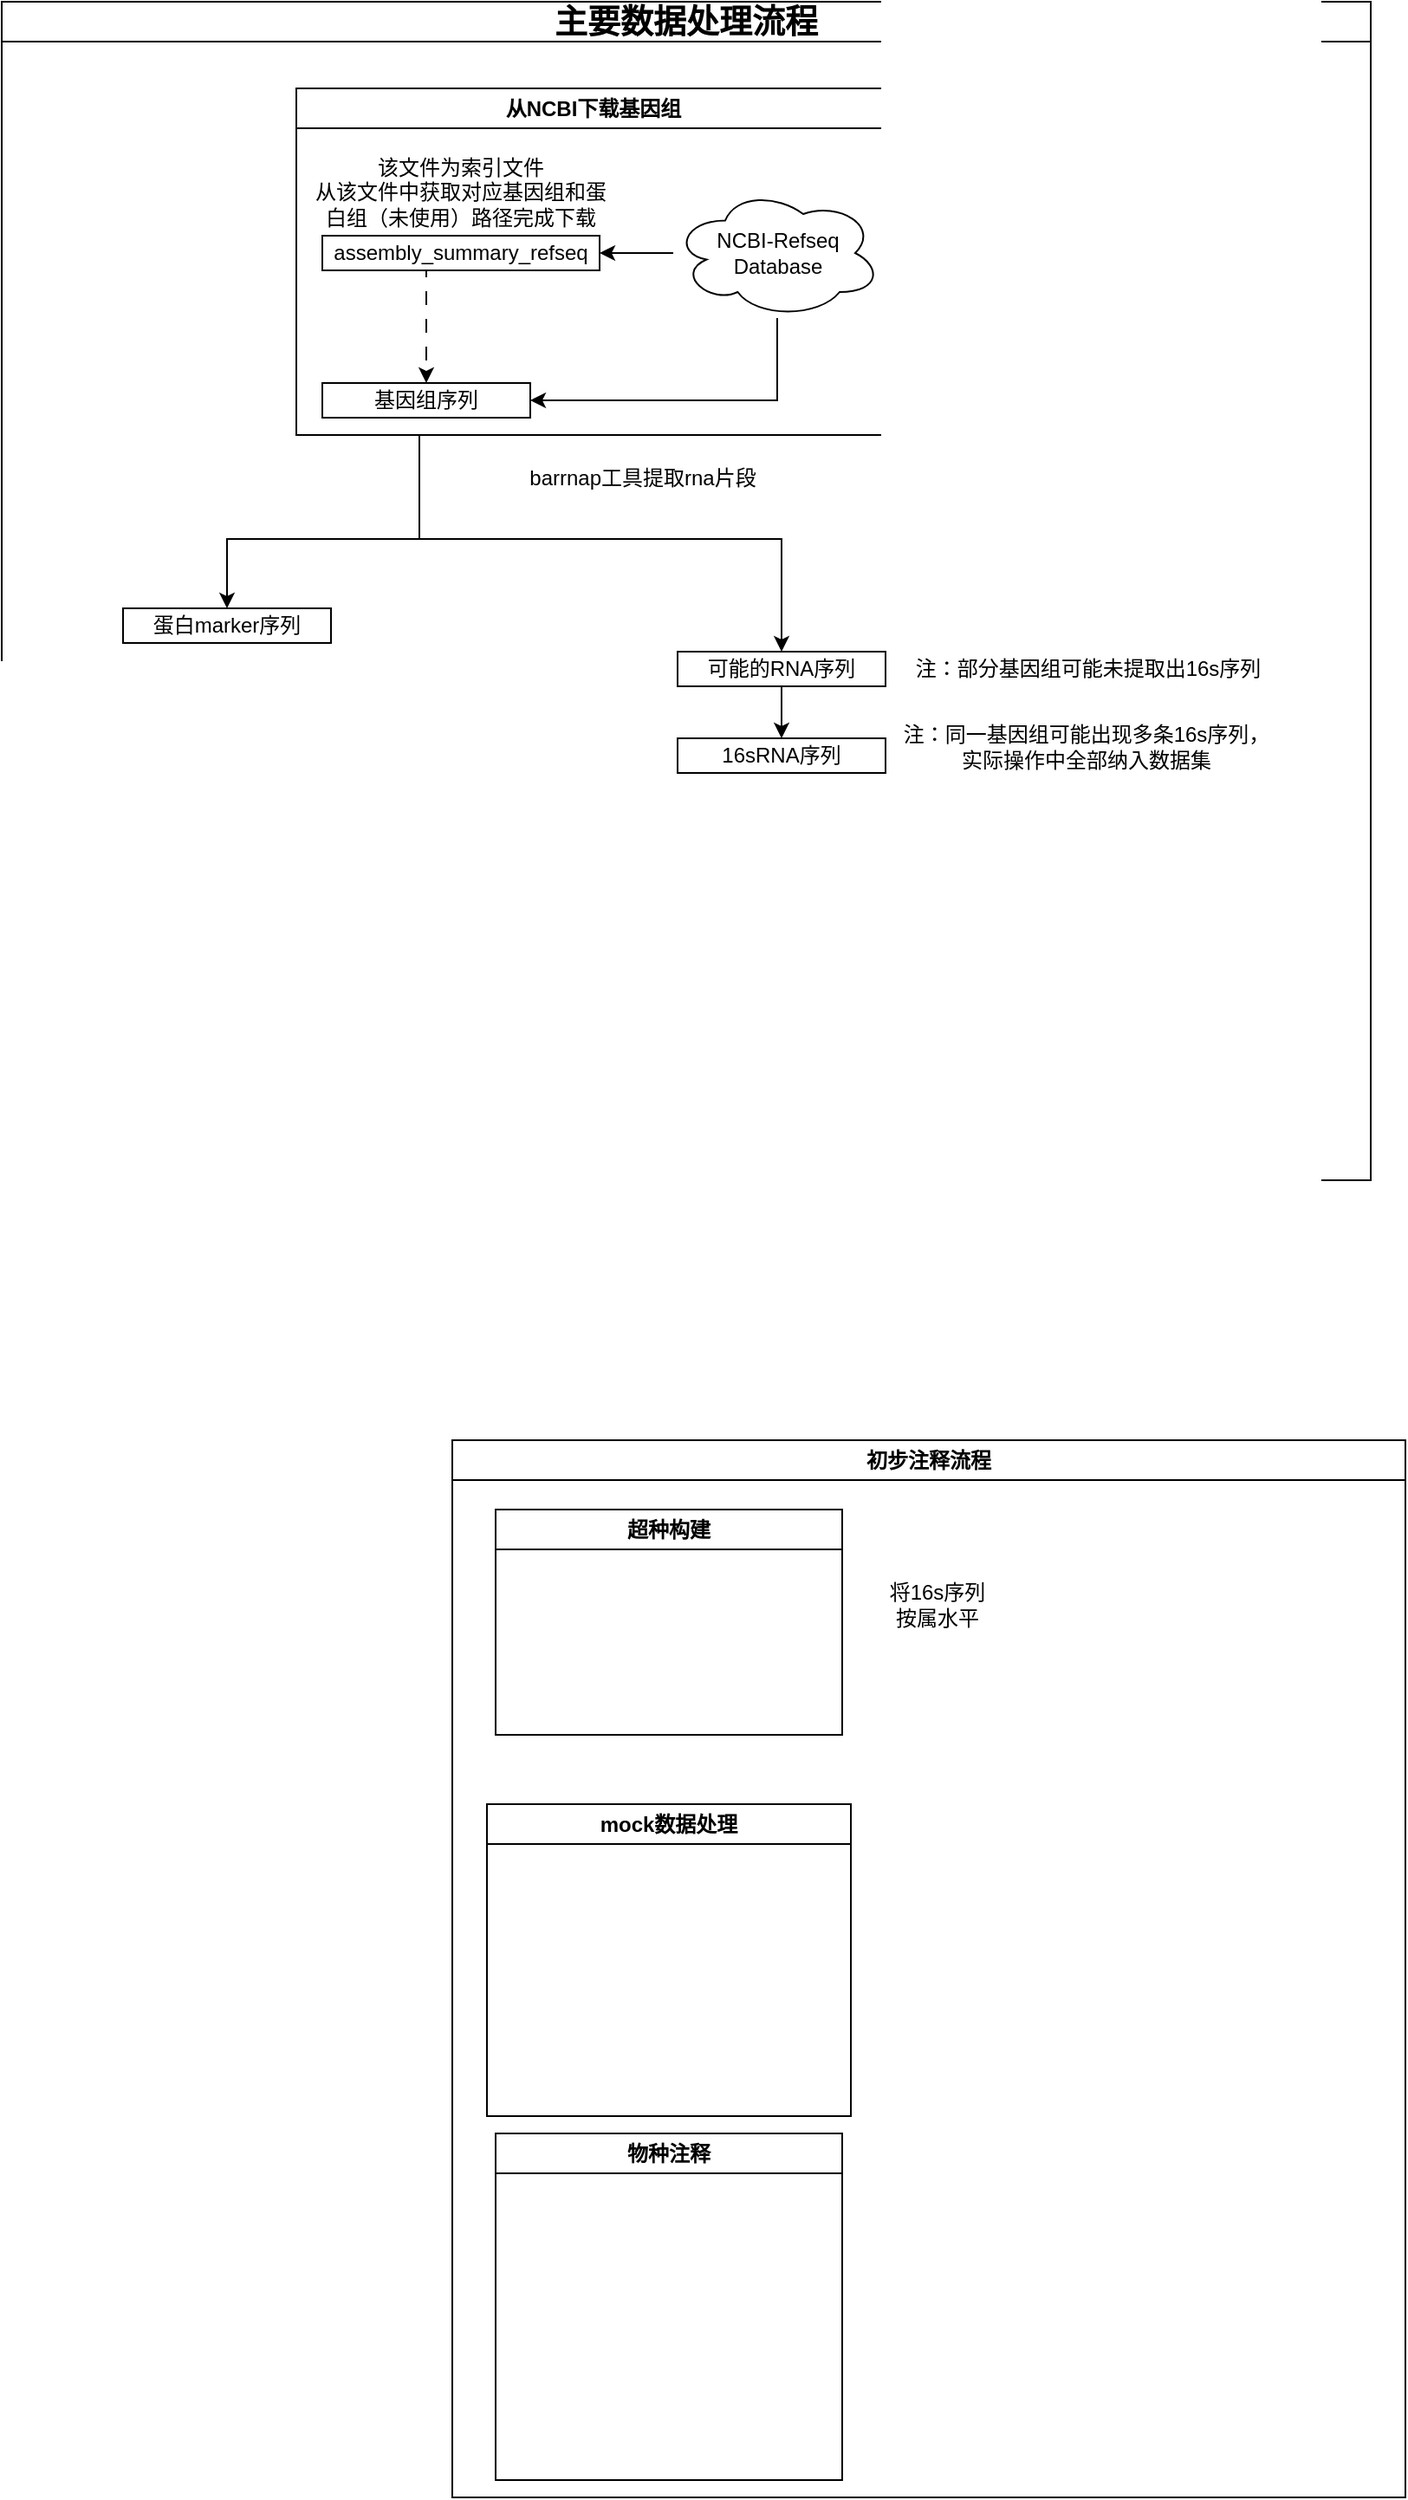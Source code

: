 <mxfile version="21.0.2" type="github">
  <diagram name="第 1 页" id="VTZKAf1ltyL4esYXZAsg">
    <mxGraphModel dx="913" dy="1667" grid="1" gridSize="10" guides="1" tooltips="1" connect="1" arrows="1" fold="1" page="1" pageScale="1" pageWidth="827" pageHeight="1169" math="0" shadow="0">
      <root>
        <mxCell id="0" />
        <mxCell id="1" parent="0" />
        <mxCell id="wX_MCLOSpyru5hPgQ0eP-4" value="" style="edgeStyle=orthogonalEdgeStyle;rounded=0;orthogonalLoop=1;jettySize=auto;html=1;" edge="1" parent="1" target="wX_MCLOSpyru5hPgQ0eP-3">
          <mxGeometry relative="1" as="geometry">
            <mxPoint x="260" y="105" as="sourcePoint" />
          </mxGeometry>
        </mxCell>
        <mxCell id="wX_MCLOSpyru5hPgQ0eP-11" style="edgeStyle=orthogonalEdgeStyle;rounded=0;orthogonalLoop=1;jettySize=auto;html=1;entryX=0.5;entryY=0;entryDx=0;entryDy=0;" edge="1" parent="1" target="wX_MCLOSpyru5hPgQ0eP-10">
          <mxGeometry relative="1" as="geometry">
            <mxPoint x="320" y="140" as="sourcePoint" />
          </mxGeometry>
        </mxCell>
        <mxCell id="wX_MCLOSpyru5hPgQ0eP-22" style="edgeStyle=orthogonalEdgeStyle;rounded=0;orthogonalLoop=1;jettySize=auto;html=1;exitX=0.5;exitY=1;exitDx=0;exitDy=0;entryX=0;entryY=0.5;entryDx=0;entryDy=0;dashed=1;" edge="1" parent="1" target="wX_MCLOSpyru5hPgQ0eP-10">
          <mxGeometry relative="1" as="geometry">
            <mxPoint x="127.5" y="115" as="sourcePoint" />
          </mxGeometry>
        </mxCell>
        <mxCell id="wX_MCLOSpyru5hPgQ0eP-62" value="初步注释流程" style="swimlane;whiteSpace=wrap;html=1;" vertex="1" parent="1">
          <mxGeometry x="270" y="360" width="550" height="610" as="geometry" />
        </mxCell>
        <mxCell id="wX_MCLOSpyru5hPgQ0eP-63" value="超种构建" style="swimlane;whiteSpace=wrap;html=1;" vertex="1" parent="wX_MCLOSpyru5hPgQ0eP-62">
          <mxGeometry x="25" y="40" width="200" height="130" as="geometry" />
        </mxCell>
        <mxCell id="wX_MCLOSpyru5hPgQ0eP-69" value="mock数据处理" style="swimlane;whiteSpace=wrap;html=1;" vertex="1" parent="wX_MCLOSpyru5hPgQ0eP-62">
          <mxGeometry x="20" y="210" width="210" height="180" as="geometry" />
        </mxCell>
        <mxCell id="wX_MCLOSpyru5hPgQ0eP-70" value="物种注释" style="swimlane;whiteSpace=wrap;html=1;" vertex="1" parent="wX_MCLOSpyru5hPgQ0eP-62">
          <mxGeometry x="25" y="400" width="200" height="200" as="geometry" />
        </mxCell>
        <mxCell id="wX_MCLOSpyru5hPgQ0eP-43" value="将16s序列按属水平" style="text;html=1;strokeColor=none;fillColor=none;align=center;verticalAlign=middle;whiteSpace=wrap;rounded=0;" vertex="1" parent="wX_MCLOSpyru5hPgQ0eP-62">
          <mxGeometry x="250" y="80" width="60" height="30" as="geometry" />
        </mxCell>
        <mxCell id="wX_MCLOSpyru5hPgQ0eP-75" value="&lt;b style=&quot;border-color: var(--border-color);&quot;&gt;&lt;font style=&quot;border-color: var(--border-color); font-size: 19px;&quot;&gt;主要数据处理流程&lt;/font&gt;&lt;/b&gt;" style="swimlane;whiteSpace=wrap;html=1;" vertex="1" parent="1">
          <mxGeometry x="10" y="-470" width="790" height="680" as="geometry">
            <mxRectangle x="-10" y="-350" width="190" height="40" as="alternateBounds" />
          </mxGeometry>
        </mxCell>
        <mxCell id="wX_MCLOSpyru5hPgQ0eP-77" style="edgeStyle=orthogonalEdgeStyle;rounded=0;orthogonalLoop=1;jettySize=auto;html=1;exitX=0.5;exitY=1;exitDx=0;exitDy=0;entryX=0.5;entryY=0;entryDx=0;entryDy=0;" edge="1" parent="wX_MCLOSpyru5hPgQ0eP-75" source="wX_MCLOSpyru5hPgQ0eP-44" target="wX_MCLOSpyru5hPgQ0eP-17">
          <mxGeometry relative="1" as="geometry">
            <Array as="points">
              <mxPoint x="241" y="310" />
              <mxPoint x="130" y="310" />
            </Array>
          </mxGeometry>
        </mxCell>
        <mxCell id="wX_MCLOSpyru5hPgQ0eP-78" style="edgeStyle=orthogonalEdgeStyle;rounded=0;orthogonalLoop=1;jettySize=auto;html=1;exitX=0.5;exitY=1;exitDx=0;exitDy=0;" edge="1" parent="wX_MCLOSpyru5hPgQ0eP-75" source="wX_MCLOSpyru5hPgQ0eP-44" target="wX_MCLOSpyru5hPgQ0eP-24">
          <mxGeometry relative="1" as="geometry">
            <Array as="points">
              <mxPoint x="241" y="310" />
              <mxPoint x="450" y="310" />
            </Array>
          </mxGeometry>
        </mxCell>
        <mxCell id="wX_MCLOSpyru5hPgQ0eP-44" value="从NCBI下载基因组" style="swimlane;whiteSpace=wrap;html=1;" vertex="1" parent="wX_MCLOSpyru5hPgQ0eP-75">
          <mxGeometry x="170" y="50" width="342.5" height="200" as="geometry">
            <mxRectangle x="170" y="50" width="140" height="30" as="alternateBounds" />
          </mxGeometry>
        </mxCell>
        <mxCell id="wX_MCLOSpyru5hPgQ0eP-55" style="edgeStyle=orthogonalEdgeStyle;rounded=0;orthogonalLoop=1;jettySize=auto;html=1;" edge="1" parent="wX_MCLOSpyru5hPgQ0eP-44" source="wX_MCLOSpyru5hPgQ0eP-51" target="wX_MCLOSpyru5hPgQ0eP-52">
          <mxGeometry relative="1" as="geometry" />
        </mxCell>
        <mxCell id="wX_MCLOSpyru5hPgQ0eP-73" style="edgeStyle=orthogonalEdgeStyle;rounded=0;orthogonalLoop=1;jettySize=auto;html=1;entryX=1;entryY=0.5;entryDx=0;entryDy=0;" edge="1" parent="wX_MCLOSpyru5hPgQ0eP-44" source="wX_MCLOSpyru5hPgQ0eP-51" target="wX_MCLOSpyru5hPgQ0eP-53">
          <mxGeometry relative="1" as="geometry">
            <Array as="points">
              <mxPoint x="278" y="180" />
            </Array>
          </mxGeometry>
        </mxCell>
        <mxCell id="wX_MCLOSpyru5hPgQ0eP-51" value="NCBI-Refseq&lt;br&gt;Database" style="ellipse;shape=cloud;whiteSpace=wrap;html=1;" vertex="1" parent="wX_MCLOSpyru5hPgQ0eP-44">
          <mxGeometry x="217.5" y="57.5" width="120" height="75" as="geometry" />
        </mxCell>
        <mxCell id="wX_MCLOSpyru5hPgQ0eP-71" style="edgeStyle=orthogonalEdgeStyle;rounded=0;orthogonalLoop=1;jettySize=auto;html=1;exitX=0.5;exitY=1;exitDx=0;exitDy=0;entryX=0.5;entryY=0;entryDx=0;entryDy=0;dashed=1;dashPattern=8 8;" edge="1" parent="wX_MCLOSpyru5hPgQ0eP-44" source="wX_MCLOSpyru5hPgQ0eP-52" target="wX_MCLOSpyru5hPgQ0eP-53">
          <mxGeometry relative="1" as="geometry">
            <Array as="points">
              <mxPoint x="75" y="105" />
            </Array>
          </mxGeometry>
        </mxCell>
        <mxCell id="wX_MCLOSpyru5hPgQ0eP-52" value="assembly_summary_refseq" style="rounded=0;whiteSpace=wrap;html=1;" vertex="1" parent="wX_MCLOSpyru5hPgQ0eP-44">
          <mxGeometry x="15" y="85" width="160" height="20" as="geometry" />
        </mxCell>
        <mxCell id="wX_MCLOSpyru5hPgQ0eP-53" value="基因组序列" style="rounded=0;whiteSpace=wrap;html=1;" vertex="1" parent="wX_MCLOSpyru5hPgQ0eP-44">
          <mxGeometry x="15" y="170" width="120" height="20" as="geometry" />
        </mxCell>
        <mxCell id="wX_MCLOSpyru5hPgQ0eP-8" value="该文件为索引文件&lt;br&gt;从该文件中获取对应基因组和蛋白组（未使用）路径完成下载" style="text;html=1;strokeColor=none;fillColor=none;align=center;verticalAlign=middle;whiteSpace=wrap;rounded=0;" vertex="1" parent="wX_MCLOSpyru5hPgQ0eP-44">
          <mxGeometry x="5" y="35" width="180" height="50" as="geometry" />
        </mxCell>
        <mxCell id="wX_MCLOSpyru5hPgQ0eP-17" value="蛋白marker序列" style="rounded=0;whiteSpace=wrap;html=1;" vertex="1" parent="wX_MCLOSpyru5hPgQ0eP-75">
          <mxGeometry x="70" y="350" width="120" height="20" as="geometry" />
        </mxCell>
        <mxCell id="wX_MCLOSpyru5hPgQ0eP-24" value="可能的RNA序列" style="rounded=0;whiteSpace=wrap;html=1;" vertex="1" parent="wX_MCLOSpyru5hPgQ0eP-75">
          <mxGeometry x="390" y="375" width="120" height="20" as="geometry" />
        </mxCell>
        <mxCell id="wX_MCLOSpyru5hPgQ0eP-16" value="16sRNA序列" style="rounded=0;whiteSpace=wrap;html=1;" vertex="1" parent="wX_MCLOSpyru5hPgQ0eP-75">
          <mxGeometry x="390" y="425" width="120" height="20" as="geometry" />
        </mxCell>
        <mxCell id="wX_MCLOSpyru5hPgQ0eP-27" style="edgeStyle=orthogonalEdgeStyle;rounded=0;orthogonalLoop=1;jettySize=auto;html=1;exitX=0.5;exitY=1;exitDx=0;exitDy=0;entryX=0.5;entryY=0;entryDx=0;entryDy=0;" edge="1" parent="wX_MCLOSpyru5hPgQ0eP-75" source="wX_MCLOSpyru5hPgQ0eP-24" target="wX_MCLOSpyru5hPgQ0eP-16">
          <mxGeometry relative="1" as="geometry" />
        </mxCell>
        <mxCell id="wX_MCLOSpyru5hPgQ0eP-23" value="barrnap工具提取rna片段" style="text;html=1;strokeColor=none;fillColor=none;align=center;verticalAlign=middle;whiteSpace=wrap;rounded=0;" vertex="1" parent="wX_MCLOSpyru5hPgQ0eP-75">
          <mxGeometry x="290" y="260" width="160" height="30" as="geometry" />
        </mxCell>
        <mxCell id="wX_MCLOSpyru5hPgQ0eP-28" value="注：部分基因组可能未提取出16s序列" style="text;html=1;strokeColor=none;fillColor=none;align=center;verticalAlign=middle;whiteSpace=wrap;rounded=0;" vertex="1" parent="wX_MCLOSpyru5hPgQ0eP-75">
          <mxGeometry x="522.5" y="370" width="207.5" height="30" as="geometry" />
        </mxCell>
        <mxCell id="wX_MCLOSpyru5hPgQ0eP-29" value="注：同一基因组可能出现多条16s序列，&lt;br&gt;实际操作中全部纳入数据集" style="text;html=1;strokeColor=none;fillColor=none;align=center;verticalAlign=middle;whiteSpace=wrap;rounded=0;" vertex="1" parent="wX_MCLOSpyru5hPgQ0eP-75">
          <mxGeometry x="516.25" y="415" width="220" height="30" as="geometry" />
        </mxCell>
      </root>
    </mxGraphModel>
  </diagram>
</mxfile>
